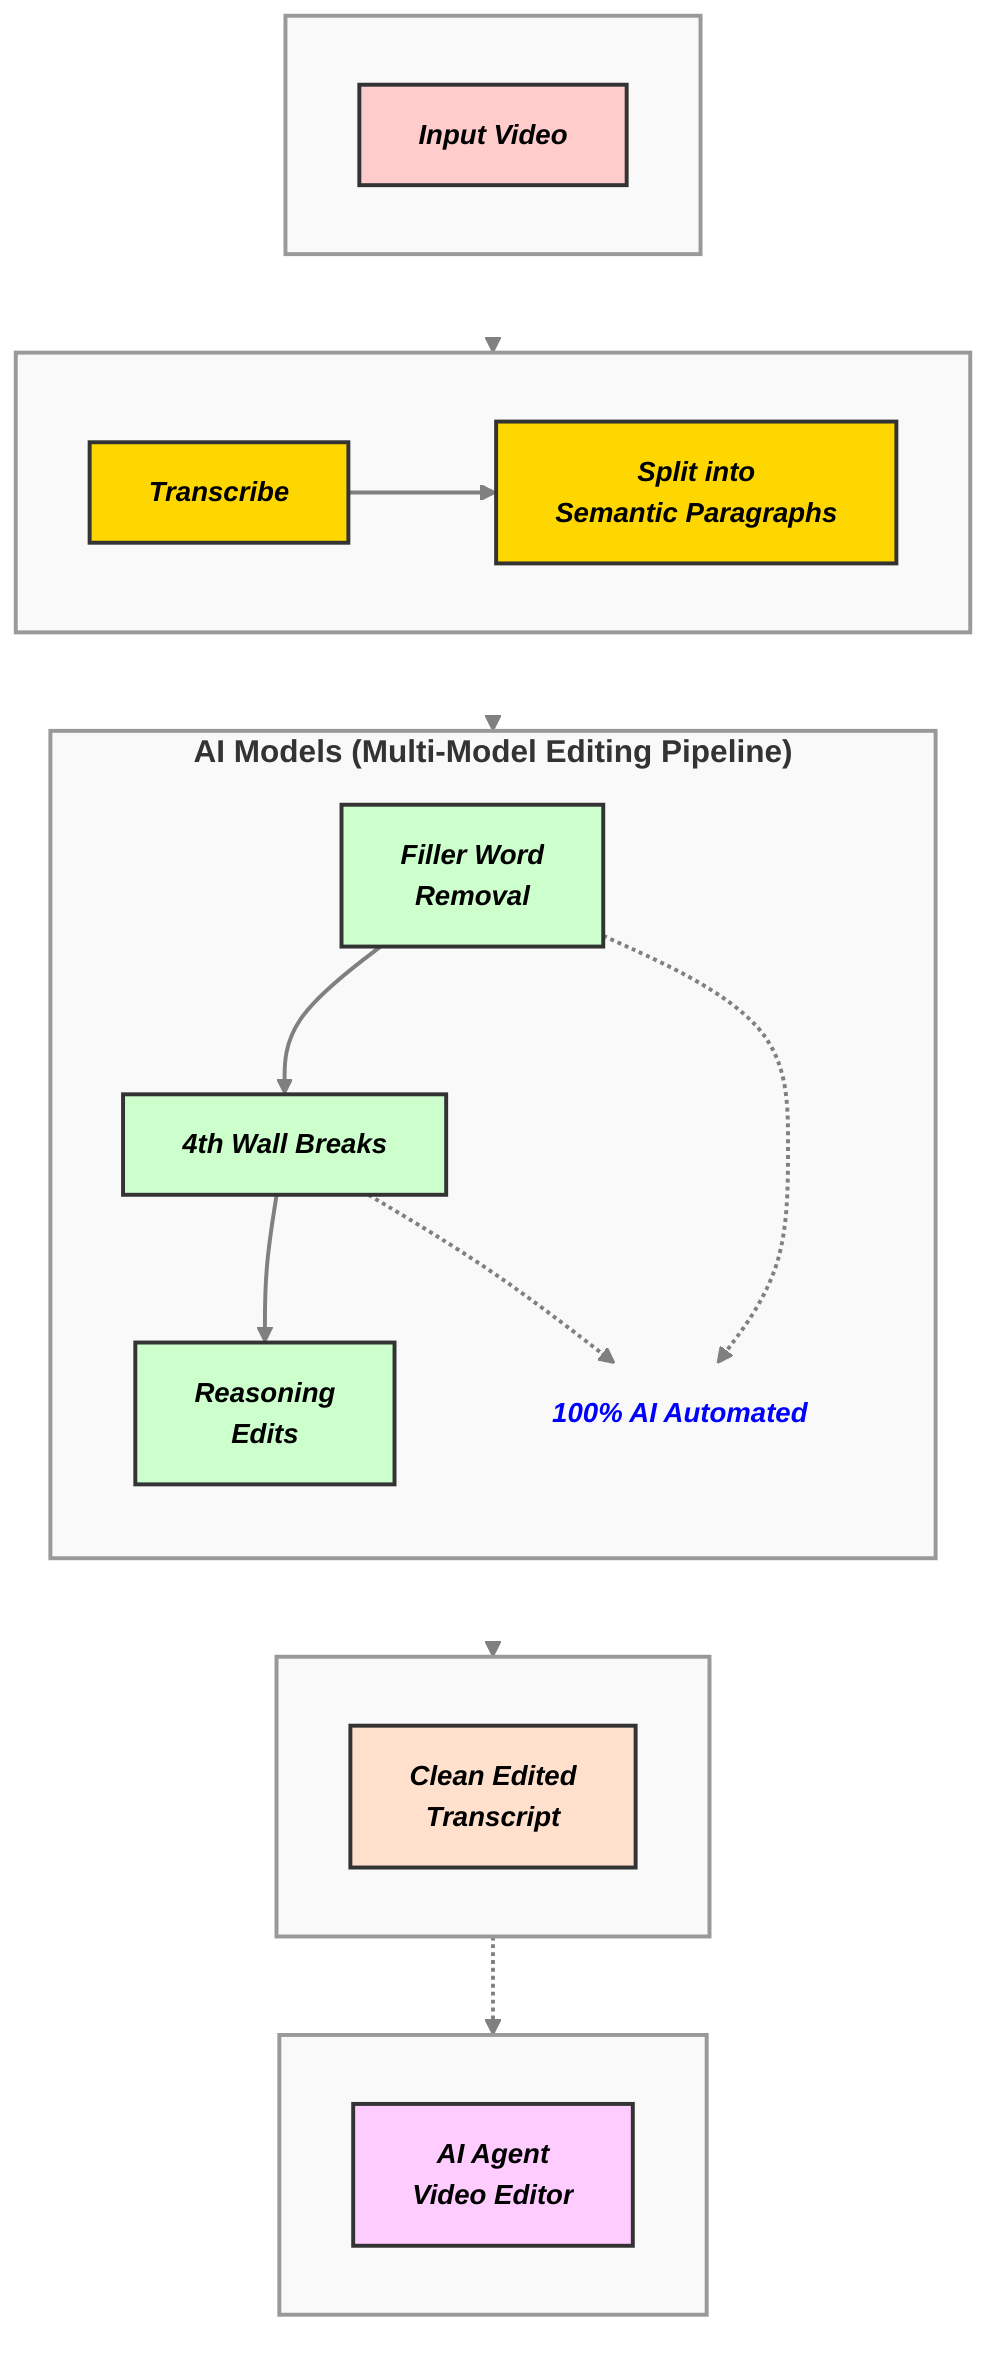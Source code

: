 flowchart TB
    subgraph Input[" "]
        A["Input Video"]
    end
    subgraph Transcription[" "]
        B["Transcribe"]
        C["Split into<br>Semantic Paragraphs"]
        B --> C
    end
    subgraph AI_Models["AI Models (Multi-Model Editing Pipeline)"]
        direction TB
        D["Filler Word<br>Removal"]
        E["4th Wall Breaks"]
        F["Reasoning<br>Edits"]
        D --> E --> F
        AI_Label["100% AI Automated"]
        D -.-> AI_Label
        E -.-> AI_Label
    end
    subgraph Output[" "]
        G["Clean Edited<br>Transcript"]
    end
    subgraph Future_Dev[" "]
        H["AI Agent<br>Video Editor"]
    end
    Input --> Transcription --> AI_Models --> Output -.-> Future_Dev

    classDef default font-size:14px,font-family:Arial,fill:#f0f0f0,stroke:#333,stroke-width:2px,color:#000;
    classDef input fill:#ffcccc,stroke:#333,stroke-width:2px,color:#000;
    classDef transcription fill:#ffd700,stroke:#333,stroke-width:2px,color:#000;
    classDef ai fill:#ccffcc,stroke:#333,stroke-width:2px,color:#000;
    classDef output fill:#ffe0cc,stroke:#333,stroke-width:2px,color:#000;
    classDef future fill:#ffccff,stroke:#333,stroke-width:2px,color:#000;
    classDef subgraph_style fill:#f9f9f9,stroke:#999,stroke-width:2px,color:#333,font-weight:bold;
    classDef label fill:none,stroke:none,color:#0000FF,font-style:italic,font-weight:bold;
    class A input;
    class B,C transcription;
    class D,E,F ai;
    class G output;
    class H future;
    class AI_Label,Human_Label label;
    class Input,Transcription,AI_Models,Output,Future_Dev subgraph_style;
    linkStyle default stroke-width:2px,fill:none,stroke:gray;
    linkStyle 5,6,7 stroke-width:2px,fill:none,stroke:#FFFFFF,stroke-dasharray: 5 5;